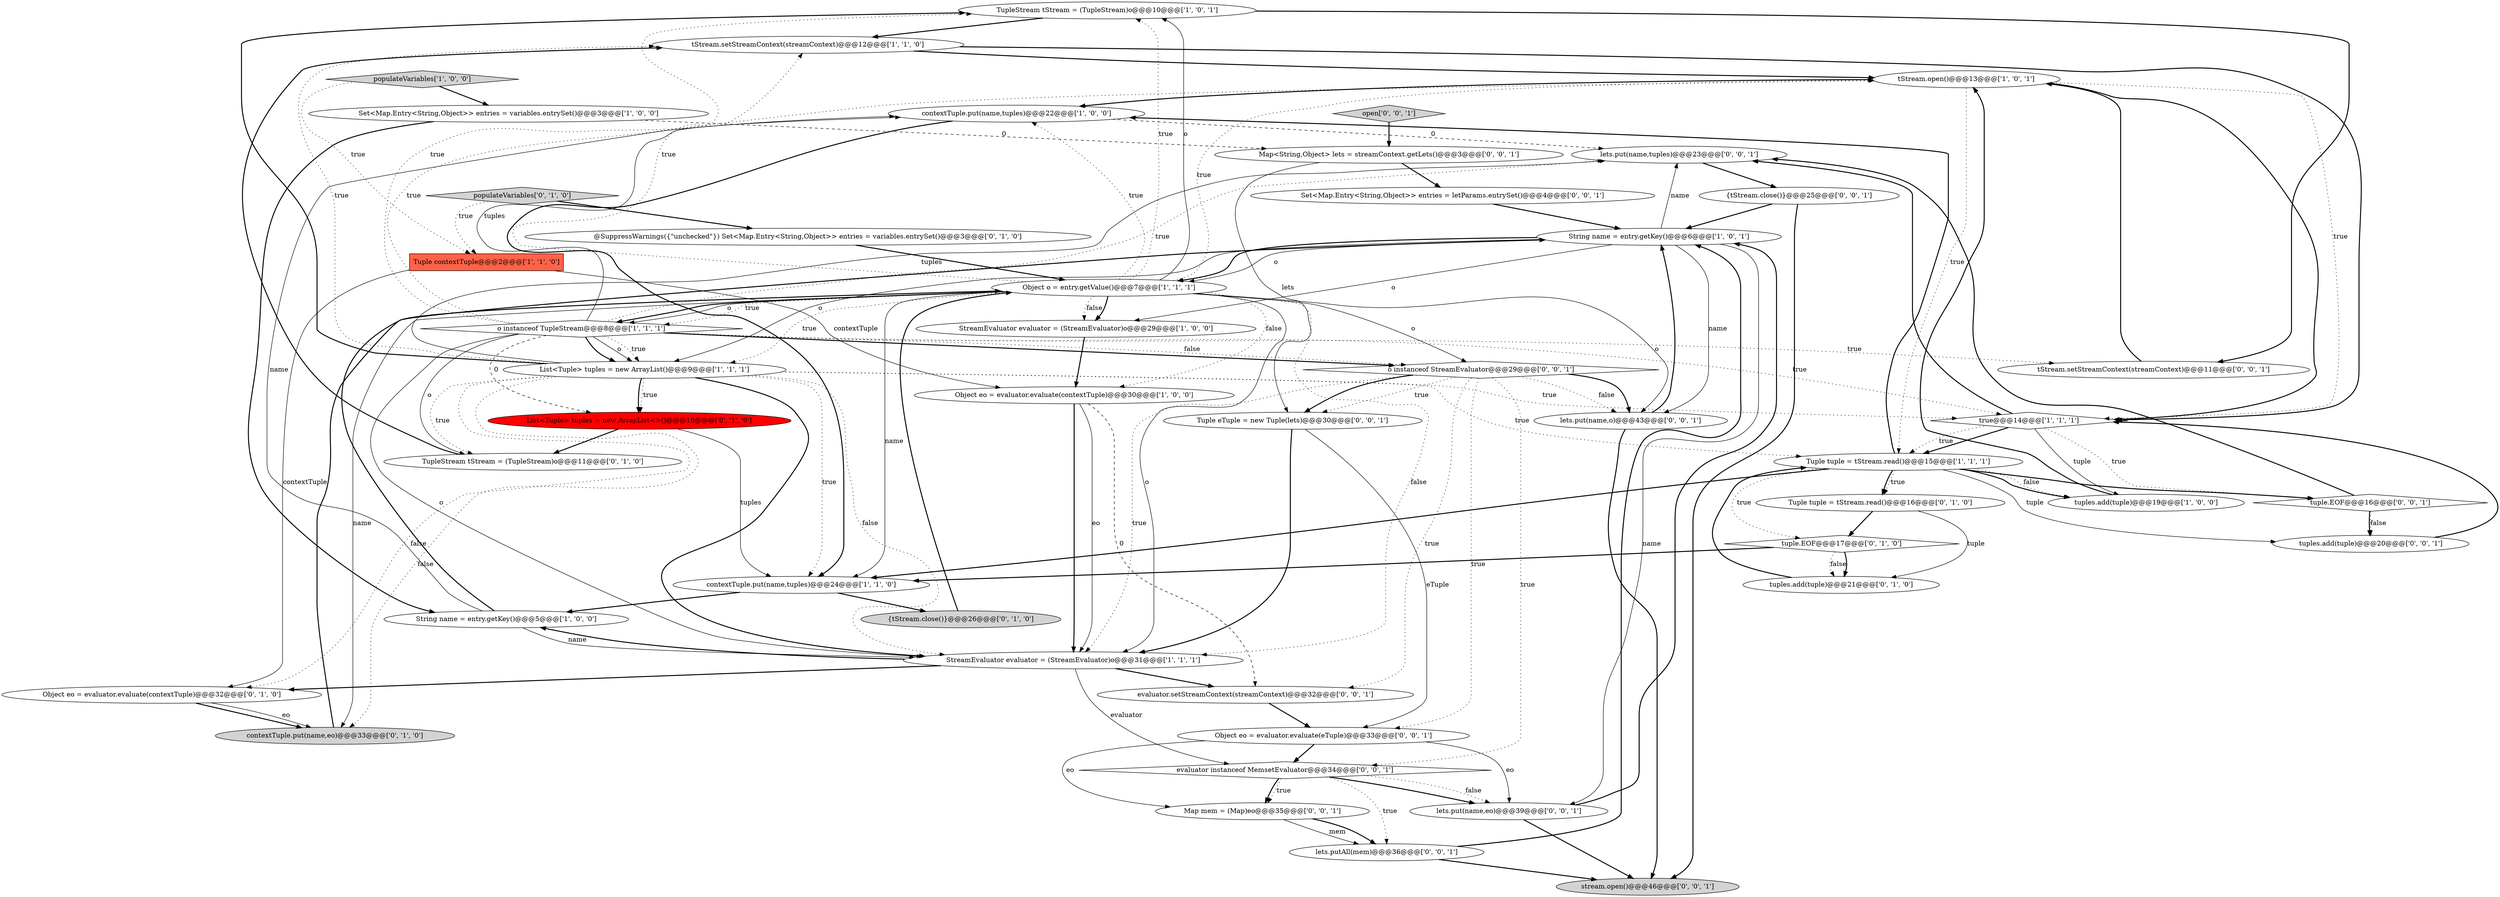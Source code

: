 digraph {
4 [style = filled, label = "TupleStream tStream = (TupleStream)o@@@10@@@['1', '0', '1']", fillcolor = white, shape = ellipse image = "AAA0AAABBB1BBB"];
9 [style = filled, label = "tuples.add(tuple)@@@19@@@['1', '0', '0']", fillcolor = white, shape = ellipse image = "AAA0AAABBB1BBB"];
43 [style = filled, label = "evaluator instanceof MemsetEvaluator@@@34@@@['0', '0', '1']", fillcolor = white, shape = diamond image = "AAA0AAABBB3BBB"];
7 [style = filled, label = "Object o = entry.getValue()@@@7@@@['1', '1', '1']", fillcolor = white, shape = ellipse image = "AAA0AAABBB1BBB"];
18 [style = filled, label = "Object eo = evaluator.evaluate(contextTuple)@@@30@@@['1', '0', '0']", fillcolor = white, shape = ellipse image = "AAA0AAABBB1BBB"];
0 [style = filled, label = "o instanceof TupleStream@@@8@@@['1', '1', '1']", fillcolor = white, shape = diamond image = "AAA0AAABBB1BBB"];
27 [style = filled, label = "tuple.EOF@@@17@@@['0', '1', '0']", fillcolor = white, shape = diamond image = "AAA0AAABBB2BBB"];
32 [style = filled, label = "tuple.EOF@@@16@@@['0', '0', '1']", fillcolor = white, shape = diamond image = "AAA0AAABBB3BBB"];
38 [style = filled, label = "Object eo = evaluator.evaluate(eTuple)@@@33@@@['0', '0', '1']", fillcolor = white, shape = ellipse image = "AAA0AAABBB3BBB"];
2 [style = filled, label = "contextTuple.put(name,tuples)@@@22@@@['1', '0', '0']", fillcolor = white, shape = ellipse image = "AAA0AAABBB1BBB"];
26 [style = filled, label = "{tStream.close()}@@@26@@@['0', '1', '0']", fillcolor = lightgray, shape = ellipse image = "AAA0AAABBB2BBB"];
44 [style = filled, label = "lets.put(name,tuples)@@@23@@@['0', '0', '1']", fillcolor = white, shape = ellipse image = "AAA0AAABBB3BBB"];
20 [style = filled, label = "tuples.add(tuple)@@@21@@@['0', '1', '0']", fillcolor = white, shape = ellipse image = "AAA0AAABBB2BBB"];
1 [style = filled, label = "tStream.open()@@@13@@@['1', '0', '1']", fillcolor = white, shape = ellipse image = "AAA0AAABBB1BBB"];
29 [style = filled, label = "Set<Map.Entry<String,Object>> entries = letParams.entrySet()@@@4@@@['0', '0', '1']", fillcolor = white, shape = ellipse image = "AAA0AAABBB3BBB"];
16 [style = filled, label = "Tuple contextTuple@@@2@@@['1', '1', '0']", fillcolor = tomato, shape = box image = "AAA0AAABBB1BBB"];
36 [style = filled, label = "stream.open()@@@46@@@['0', '0', '1']", fillcolor = lightgray, shape = ellipse image = "AAA0AAABBB3BBB"];
41 [style = filled, label = "Tuple eTuple = new Tuple(lets)@@@30@@@['0', '0', '1']", fillcolor = white, shape = ellipse image = "AAA0AAABBB3BBB"];
21 [style = filled, label = "Object eo = evaluator.evaluate(contextTuple)@@@32@@@['0', '1', '0']", fillcolor = white, shape = ellipse image = "AAA0AAABBB2BBB"];
19 [style = filled, label = "populateVariables['0', '1', '0']", fillcolor = lightgray, shape = diamond image = "AAA0AAABBB2BBB"];
8 [style = filled, label = "Tuple tuple = tStream.read()@@@15@@@['1', '1', '1']", fillcolor = white, shape = ellipse image = "AAA0AAABBB1BBB"];
15 [style = filled, label = "List<Tuple> tuples = new ArrayList()@@@9@@@['1', '1', '1']", fillcolor = white, shape = ellipse image = "AAA0AAABBB1BBB"];
31 [style = filled, label = "evaluator.setStreamContext(streamContext)@@@32@@@['0', '0', '1']", fillcolor = white, shape = ellipse image = "AAA0AAABBB3BBB"];
11 [style = filled, label = "Set<Map.Entry<String,Object>> entries = variables.entrySet()@@@3@@@['1', '0', '0']", fillcolor = white, shape = ellipse image = "AAA0AAABBB1BBB"];
24 [style = filled, label = "List<Tuple> tuples = new ArrayList<>()@@@10@@@['0', '1', '0']", fillcolor = red, shape = ellipse image = "AAA1AAABBB2BBB"];
30 [style = filled, label = "lets.put(name,eo)@@@39@@@['0', '0', '1']", fillcolor = white, shape = ellipse image = "AAA0AAABBB3BBB"];
40 [style = filled, label = "lets.putAll(mem)@@@36@@@['0', '0', '1']", fillcolor = white, shape = ellipse image = "AAA0AAABBB3BBB"];
25 [style = filled, label = "contextTuple.put(name,eo)@@@33@@@['0', '1', '0']", fillcolor = lightgray, shape = ellipse image = "AAA0AAABBB2BBB"];
35 [style = filled, label = "open['0', '0', '1']", fillcolor = lightgray, shape = diamond image = "AAA0AAABBB3BBB"];
22 [style = filled, label = "TupleStream tStream = (TupleStream)o@@@11@@@['0', '1', '0']", fillcolor = white, shape = ellipse image = "AAA0AAABBB2BBB"];
14 [style = filled, label = "true@@@14@@@['1', '1', '1']", fillcolor = white, shape = diamond image = "AAA0AAABBB1BBB"];
10 [style = filled, label = "populateVariables['1', '0', '0']", fillcolor = lightgray, shape = diamond image = "AAA0AAABBB1BBB"];
23 [style = filled, label = "Tuple tuple = tStream.read()@@@16@@@['0', '1', '0']", fillcolor = white, shape = ellipse image = "AAA0AAABBB2BBB"];
39 [style = filled, label = "Map mem = (Map)eo@@@35@@@['0', '0', '1']", fillcolor = white, shape = ellipse image = "AAA0AAABBB3BBB"];
28 [style = filled, label = "@SuppressWarnings({\"unchecked\"}) Set<Map.Entry<String,Object>> entries = variables.entrySet()@@@3@@@['0', '1', '0']", fillcolor = white, shape = ellipse image = "AAA0AAABBB2BBB"];
34 [style = filled, label = "Map<String,Object> lets = streamContext.getLets()@@@3@@@['0', '0', '1']", fillcolor = white, shape = ellipse image = "AAA0AAABBB3BBB"];
45 [style = filled, label = "lets.put(name,o)@@@43@@@['0', '0', '1']", fillcolor = white, shape = ellipse image = "AAA0AAABBB3BBB"];
5 [style = filled, label = "String name = entry.getKey()@@@5@@@['1', '0', '0']", fillcolor = white, shape = ellipse image = "AAA0AAABBB1BBB"];
13 [style = filled, label = "StreamEvaluator evaluator = (StreamEvaluator)o@@@31@@@['1', '1', '1']", fillcolor = white, shape = ellipse image = "AAA0AAABBB1BBB"];
12 [style = filled, label = "tStream.setStreamContext(streamContext)@@@12@@@['1', '1', '0']", fillcolor = white, shape = ellipse image = "AAA0AAABBB1BBB"];
37 [style = filled, label = "o instanceof StreamEvaluator@@@29@@@['0', '0', '1']", fillcolor = white, shape = diamond image = "AAA0AAABBB3BBB"];
33 [style = filled, label = "tuples.add(tuple)@@@20@@@['0', '0', '1']", fillcolor = white, shape = ellipse image = "AAA0AAABBB3BBB"];
3 [style = filled, label = "StreamEvaluator evaluator = (StreamEvaluator)o@@@29@@@['1', '0', '0']", fillcolor = white, shape = ellipse image = "AAA0AAABBB1BBB"];
6 [style = filled, label = "String name = entry.getKey()@@@6@@@['1', '0', '1']", fillcolor = white, shape = ellipse image = "AAA0AAABBB1BBB"];
46 [style = filled, label = "{tStream.close()}@@@25@@@['0', '0', '1']", fillcolor = white, shape = ellipse image = "AAA0AAABBB3BBB"];
17 [style = filled, label = "contextTuple.put(name,tuples)@@@24@@@['1', '1', '0']", fillcolor = white, shape = ellipse image = "AAA0AAABBB1BBB"];
42 [style = filled, label = "tStream.setStreamContext(streamContext)@@@11@@@['0', '0', '1']", fillcolor = white, shape = ellipse image = "AAA0AAABBB3BBB"];
0->13 [style = solid, label="o"];
14->32 [style = dotted, label="true"];
6->15 [style = solid, label="o"];
16->21 [style = solid, label="contextTuple"];
16->18 [style = solid, label="contextTuple"];
40->6 [style = bold, label=""];
13->43 [style = solid, label="evaluator"];
30->36 [style = bold, label=""];
30->6 [style = bold, label=""];
0->15 [style = bold, label=""];
8->9 [style = dotted, label="false"];
0->22 [style = solid, label="o"];
3->18 [style = bold, label=""];
37->31 [style = dotted, label="true"];
8->33 [style = solid, label="tuple"];
27->20 [style = dotted, label="false"];
44->46 [style = bold, label=""];
29->6 [style = bold, label=""];
37->38 [style = dotted, label="true"];
15->8 [style = dotted, label="true"];
45->6 [style = bold, label=""];
15->25 [style = dotted, label="false"];
27->17 [style = bold, label=""];
42->1 [style = bold, label=""];
19->28 [style = bold, label=""];
13->31 [style = bold, label=""];
7->1 [style = dotted, label="true"];
10->16 [style = dotted, label="true"];
41->13 [style = bold, label=""];
10->11 [style = bold, label=""];
18->13 [style = solid, label="eo"];
6->30 [style = solid, label="name"];
17->5 [style = bold, label=""];
15->13 [style = bold, label=""];
0->44 [style = dotted, label="true"];
26->7 [style = bold, label=""];
8->23 [style = bold, label=""];
14->9 [style = solid, label="tuple"];
6->7 [style = solid, label="o"];
15->24 [style = dotted, label="true"];
46->6 [style = bold, label=""];
46->36 [style = bold, label=""];
8->23 [style = dotted, label="true"];
7->0 [style = bold, label=""];
0->42 [style = dotted, label="true"];
21->25 [style = bold, label=""];
7->18 [style = dotted, label="false"];
15->14 [style = dotted, label="true"];
12->1 [style = bold, label=""];
25->7 [style = bold, label=""];
0->2 [style = solid, label="tuples"];
7->12 [style = dotted, label="true"];
15->17 [style = dotted, label="true"];
21->25 [style = solid, label="eo"];
8->17 [style = bold, label=""];
20->8 [style = bold, label=""];
37->45 [style = dotted, label="false"];
39->40 [style = solid, label="mem"];
5->6 [style = bold, label=""];
37->41 [style = dotted, label="true"];
38->30 [style = solid, label="eo"];
6->3 [style = solid, label="o"];
12->14 [style = bold, label=""];
1->8 [style = dotted, label="true"];
13->5 [style = bold, label=""];
15->12 [style = dotted, label="true"];
0->14 [style = dotted, label="true"];
37->45 [style = bold, label=""];
14->8 [style = bold, label=""];
7->13 [style = dotted, label="false"];
6->7 [style = bold, label=""];
9->1 [style = bold, label=""];
35->34 [style = bold, label=""];
18->31 [style = dashed, label="0"];
27->20 [style = bold, label=""];
6->45 [style = solid, label="name"];
2->17 [style = bold, label=""];
7->37 [style = solid, label="o"];
7->2 [style = dotted, label="true"];
34->29 [style = bold, label=""];
43->30 [style = dotted, label="false"];
7->45 [style = solid, label="o"];
11->34 [style = dashed, label="0"];
38->39 [style = solid, label="eo"];
37->41 [style = bold, label=""];
0->4 [style = dotted, label="true"];
45->36 [style = bold, label=""];
7->0 [style = solid, label="o"];
31->38 [style = bold, label=""];
7->0 [style = dotted, label="true"];
7->15 [style = dotted, label="true"];
32->33 [style = bold, label=""];
7->4 [style = solid, label="o"];
11->5 [style = bold, label=""];
37->43 [style = dotted, label="true"];
8->2 [style = bold, label=""];
40->36 [style = bold, label=""];
39->40 [style = bold, label=""];
14->8 [style = dotted, label="true"];
32->44 [style = bold, label=""];
4->12 [style = bold, label=""];
43->40 [style = dotted, label="true"];
1->2 [style = bold, label=""];
7->13 [style = solid, label="o"];
43->39 [style = bold, label=""];
38->43 [style = bold, label=""];
0->1 [style = dotted, label="true"];
32->33 [style = dotted, label="false"];
33->14 [style = bold, label=""];
0->15 [style = solid, label="o"];
17->26 [style = bold, label=""];
5->2 [style = solid, label="name"];
0->37 [style = bold, label=""];
23->27 [style = bold, label=""];
8->32 [style = bold, label=""];
7->25 [style = solid, label="name"];
7->3 [style = dotted, label="false"];
0->15 [style = dotted, label="true"];
6->44 [style = solid, label="name"];
5->13 [style = solid, label="name"];
28->7 [style = bold, label=""];
4->42 [style = bold, label=""];
15->22 [style = dotted, label="true"];
1->14 [style = dotted, label="true"];
24->17 [style = solid, label="tuples"];
24->22 [style = bold, label=""];
14->44 [style = bold, label=""];
15->21 [style = dotted, label="false"];
0->37 [style = dotted, label="false"];
7->3 [style = bold, label=""];
43->30 [style = bold, label=""];
15->44 [style = solid, label="tuples"];
34->41 [style = solid, label="lets"];
22->12 [style = bold, label=""];
15->24 [style = bold, label=""];
7->4 [style = dotted, label="true"];
15->4 [style = bold, label=""];
8->9 [style = bold, label=""];
18->13 [style = bold, label=""];
19->16 [style = dotted, label="true"];
0->24 [style = dashed, label="0"];
15->13 [style = dotted, label="false"];
1->14 [style = bold, label=""];
7->17 [style = solid, label="name"];
8->27 [style = dotted, label="true"];
13->21 [style = bold, label=""];
41->38 [style = solid, label="eTuple"];
37->13 [style = dotted, label="true"];
2->44 [style = dashed, label="0"];
43->39 [style = dotted, label="true"];
23->20 [style = solid, label="tuple"];
}
